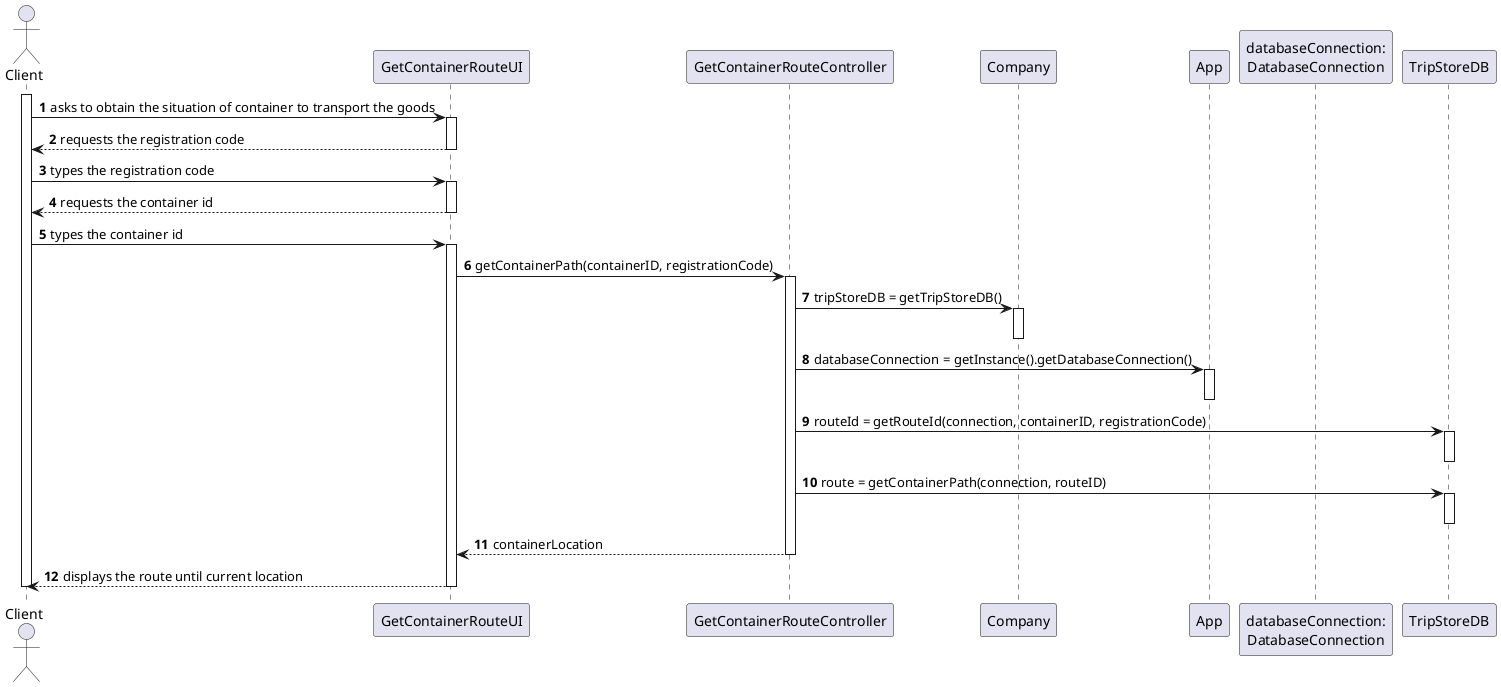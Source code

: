 @startuml

autonumber
actor Client as C

participant "GetContainerRouteUI" as UI
participant "GetContainerRouteController" as CTRL
participant "Company" as COMPANY
participant "App" as APP
participant "databaseConnection:\nDatabaseConnection" as CONNECTION

participant "TripStoreDB" as TRIP_STORE_DB

/'Temos de chamar a Company para as Stores ou não é
necessário?'/


activate C
C -> "UI" : asks to obtain the situation of container to transport the goods
activate "UI"
"UI" --> C : requests the registration code
deactivate "UI"
C -> "UI" : types the registration code
activate "UI"
UI --> C : requests the container id
deactivate UI
C -> UI : types the container id
activate UI
UI -> CTRL : getContainerPath(containerID, registrationCode)
activate CTRL
CTRL -> COMPANY : tripStoreDB = getTripStoreDB()
activate COMPANY
deactivate COMPANY
CTRL -> APP : databaseConnection = getInstance().getDatabaseConnection()
activate APP
deactivate APP
CTRL -> TRIP_STORE_DB : routeId = getRouteId(connection, containerID, registrationCode)
activate TRIP_STORE_DB
deactivate TRIP_STORE_DB
CTRL -> TRIP_STORE_DB : route = getContainerPath(connection, routeID)
activate TRIP_STORE_DB
deactivate TRIP_STORE_DB
CTRL --> UI : containerLocation
deactivate CTRL
UI --> C : displays the route until current location
deactivate UI
deactivate C

@enduml